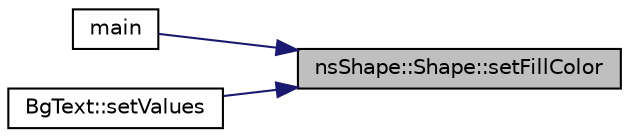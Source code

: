 digraph "nsShape::Shape::setFillColor"
{
 // LATEX_PDF_SIZE
  edge [fontname="Helvetica",fontsize="10",labelfontname="Helvetica",labelfontsize="10"];
  node [fontname="Helvetica",fontsize="10",shape=record];
  rankdir="RL";
  Node1 [label="nsShape::Shape::setFillColor",height=0.2,width=0.4,color="black", fillcolor="grey75", style="filled", fontcolor="black",tooltip="Règle la couleur de remplissage."];
  Node1 -> Node2 [dir="back",color="midnightblue",fontsize="10",style="solid",fontname="Helvetica"];
  Node2 [label="main",height=0.2,width=0.4,color="black", fillcolor="white", style="filled",URL="$_min_g_l2_2examples_205-_transition_2main_8cpp.html#ae66f6b31b5ad750f1fe042a706a4e3d4",tooltip=" "];
  Node1 -> Node3 [dir="back",color="midnightblue",fontsize="10",style="solid",fontname="Helvetica"];
  Node3 [label="BgText::setValues",height=0.2,width=0.4,color="black", fillcolor="white", style="filled",URL="$class_bg_text.html#adb35c1e7e0387e04e8f8e67d9e1468c8",tooltip="Définit les nouvelles valeurs pour l'ID spécifié"];
}
